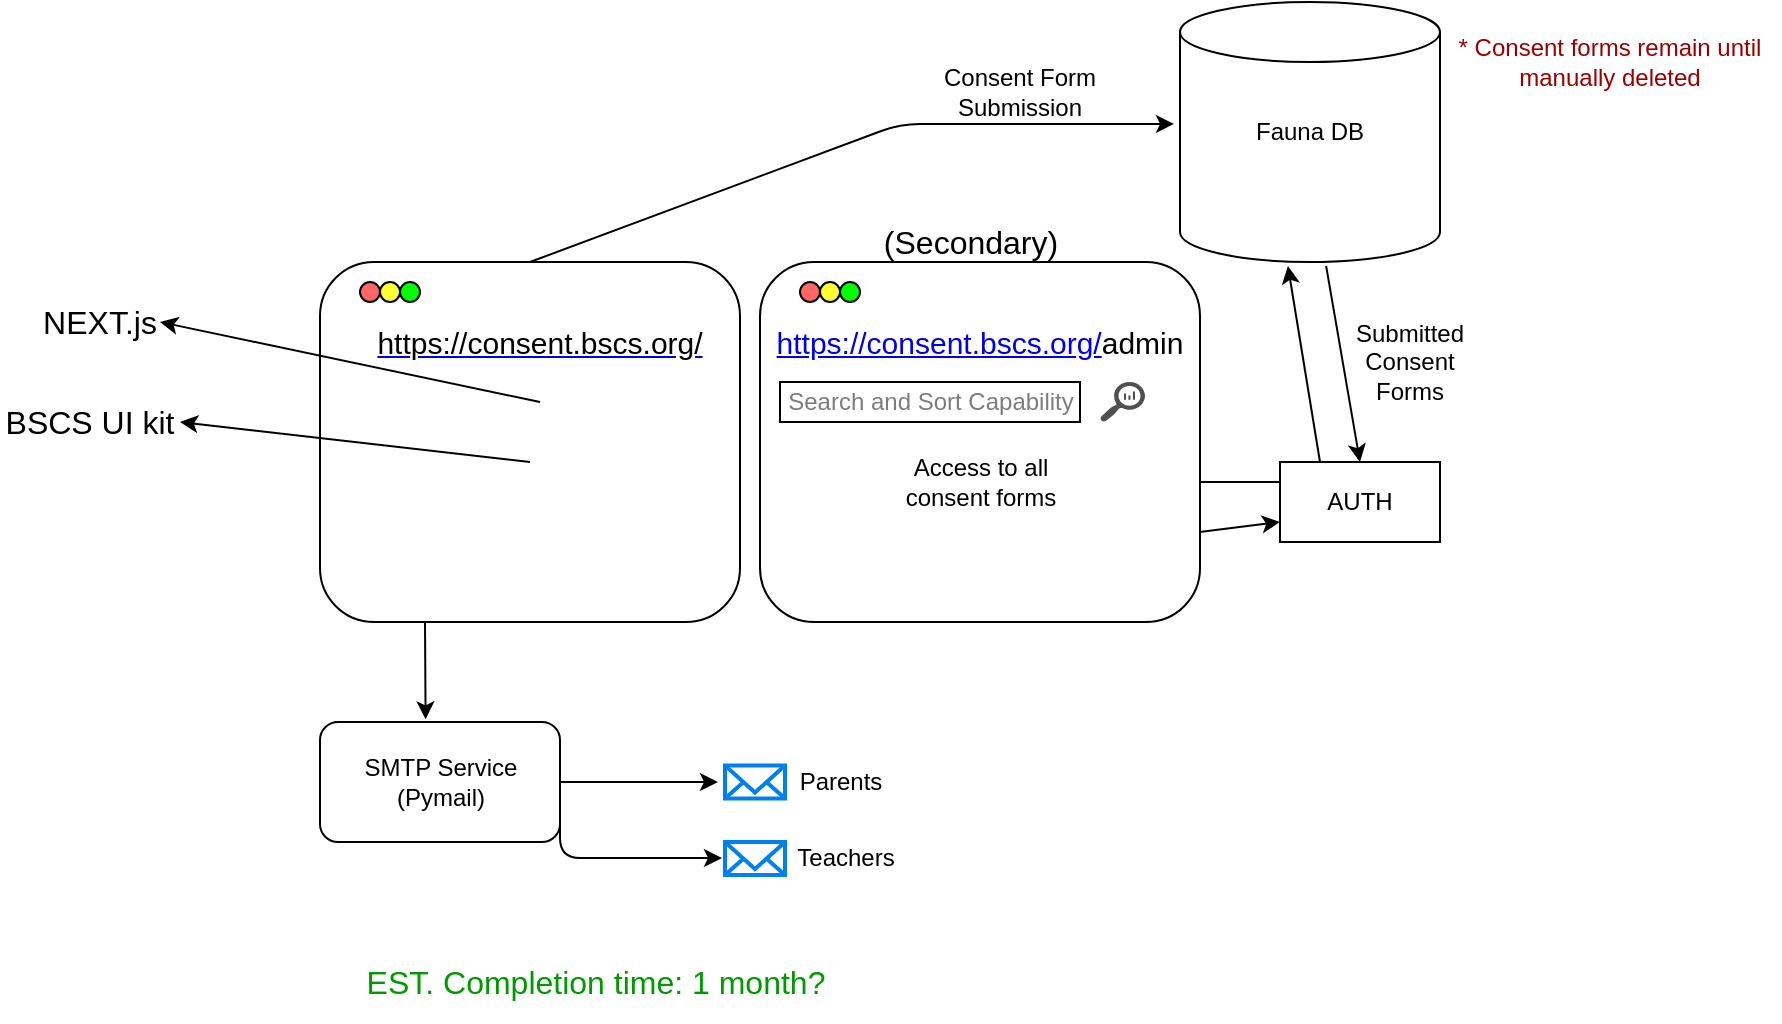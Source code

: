 <mxfile version="13.6.2" type="github">
  <diagram id="tFIpQyk1c93tESiZ2Cxx" name="Page-1">
    <mxGraphModel dx="1609" dy="507" grid="1" gridSize="10" guides="1" tooltips="1" connect="1" arrows="1" fold="1" page="1" pageScale="1" pageWidth="850" pageHeight="1100" math="0" shadow="0">
      <root>
        <mxCell id="0" />
        <mxCell id="1" parent="0" />
        <mxCell id="NN0c4MnM9youHtxZFHMD-1" value="" style="shape=cylinder2;whiteSpace=wrap;html=1;boundedLbl=1;backgroundOutline=1;size=15;" vertex="1" parent="1">
          <mxGeometry x="520" y="20" width="130" height="130" as="geometry" />
        </mxCell>
        <mxCell id="NN0c4MnM9youHtxZFHMD-2" value="Fauna DB" style="text;html=1;strokeColor=none;fillColor=none;align=center;verticalAlign=middle;whiteSpace=wrap;rounded=0;" vertex="1" parent="1">
          <mxGeometry x="535" y="60" width="100" height="50" as="geometry" />
        </mxCell>
        <mxCell id="NN0c4MnM9youHtxZFHMD-4" value="" style="rounded=1;whiteSpace=wrap;html=1;" vertex="1" parent="1">
          <mxGeometry x="90" y="150" width="210" height="180" as="geometry" />
        </mxCell>
        <mxCell id="NN0c4MnM9youHtxZFHMD-5" value="" style="ellipse;whiteSpace=wrap;html=1;fillColor=#FF6666;" vertex="1" parent="1">
          <mxGeometry x="110" y="160" width="10" height="10" as="geometry" />
        </mxCell>
        <mxCell id="NN0c4MnM9youHtxZFHMD-6" value="" style="ellipse;whiteSpace=wrap;html=1;fillColor=#FFFF33;" vertex="1" parent="1">
          <mxGeometry x="120" y="160" width="10" height="10" as="geometry" />
        </mxCell>
        <mxCell id="NN0c4MnM9youHtxZFHMD-7" value="" style="ellipse;whiteSpace=wrap;html=1;fillColor=#00FF00;" vertex="1" parent="1">
          <mxGeometry x="130" y="160" width="10" height="10" as="geometry" />
        </mxCell>
        <mxCell id="NN0c4MnM9youHtxZFHMD-10" value="&lt;a target=&quot;_blank&quot; class=&quot;c-link&quot; href=&quot;https://consent.bscs.org/&quot; style=&quot;box-sizing: inherit ; font-size: 15px ; text-align: left&quot;&gt;&lt;font color=&quot;#000000&quot; style=&quot;background-color: rgb(255 , 255 , 255)&quot;&gt;https://consent.bscs.org/&lt;/font&gt;&lt;/a&gt;" style="text;html=1;strokeColor=none;fillColor=none;align=center;verticalAlign=middle;whiteSpace=wrap;rounded=0;" vertex="1" parent="1">
          <mxGeometry x="130" y="160" width="140" height="60" as="geometry" />
        </mxCell>
        <mxCell id="NN0c4MnM9youHtxZFHMD-11" value="" style="endArrow=classic;html=1;exitX=0;exitY=0.25;exitDx=0;exitDy=0;" edge="1" parent="1" source="NN0c4MnM9youHtxZFHMD-20">
          <mxGeometry width="50" height="50" relative="1" as="geometry">
            <mxPoint x="360" y="280" as="sourcePoint" />
            <mxPoint x="490" y="260" as="targetPoint" />
            <Array as="points" />
          </mxGeometry>
        </mxCell>
        <mxCell id="NN0c4MnM9youHtxZFHMD-12" value="Submitted Consent Forms" style="text;html=1;strokeColor=none;fillColor=none;align=center;verticalAlign=middle;whiteSpace=wrap;rounded=0;" vertex="1" parent="1">
          <mxGeometry x="600" y="170" width="70" height="60" as="geometry" />
        </mxCell>
        <mxCell id="NN0c4MnM9youHtxZFHMD-14" value="" style="endArrow=classic;html=1;entryX=-0.023;entryY=0.469;entryDx=0;entryDy=0;entryPerimeter=0;exitX=0.5;exitY=0;exitDx=0;exitDy=0;" edge="1" parent="1" source="NN0c4MnM9youHtxZFHMD-4" target="NN0c4MnM9youHtxZFHMD-1">
          <mxGeometry width="50" height="50" relative="1" as="geometry">
            <mxPoint x="360" y="100" as="sourcePoint" />
            <mxPoint x="410" y="170" as="targetPoint" />
            <Array as="points">
              <mxPoint x="380" y="81" />
            </Array>
          </mxGeometry>
        </mxCell>
        <mxCell id="NN0c4MnM9youHtxZFHMD-15" value="Consent Form Submission" style="text;html=1;strokeColor=none;fillColor=none;align=center;verticalAlign=middle;whiteSpace=wrap;rounded=0;" vertex="1" parent="1">
          <mxGeometry x="400" y="40" width="80" height="50" as="geometry" />
        </mxCell>
        <mxCell id="NN0c4MnM9youHtxZFHMD-16" value="" style="endArrow=classic;html=1;exitX=0.5;exitY=1;exitDx=0;exitDy=0;" edge="1" parent="1" source="NN0c4MnM9youHtxZFHMD-10">
          <mxGeometry width="50" height="50" relative="1" as="geometry">
            <mxPoint x="180" y="310" as="sourcePoint" />
            <mxPoint x="10" y="180" as="targetPoint" />
          </mxGeometry>
        </mxCell>
        <mxCell id="NN0c4MnM9youHtxZFHMD-17" value="&lt;font style=&quot;font-size: 16px&quot;&gt;NEXT.js&lt;/font&gt;" style="text;html=1;strokeColor=none;fillColor=none;align=center;verticalAlign=middle;whiteSpace=wrap;rounded=0;" vertex="1" parent="1">
          <mxGeometry x="-50" y="160" width="60" height="40" as="geometry" />
        </mxCell>
        <mxCell id="NN0c4MnM9youHtxZFHMD-18" value="" style="endArrow=classic;html=1;" edge="1" parent="1">
          <mxGeometry width="50" height="50" relative="1" as="geometry">
            <mxPoint x="195" y="250" as="sourcePoint" />
            <mxPoint x="20" y="230" as="targetPoint" />
            <Array as="points">
              <mxPoint x="195" y="250" />
            </Array>
          </mxGeometry>
        </mxCell>
        <mxCell id="NN0c4MnM9youHtxZFHMD-19" value="&lt;font style=&quot;font-size: 16px&quot;&gt;BSCS UI kit&lt;/font&gt;" style="text;html=1;strokeColor=none;fillColor=none;align=center;verticalAlign=middle;whiteSpace=wrap;rounded=0;" vertex="1" parent="1">
          <mxGeometry x="-70" y="215" width="90" height="30" as="geometry" />
        </mxCell>
        <mxCell id="NN0c4MnM9youHtxZFHMD-20" value="" style="rounded=0;whiteSpace=wrap;html=1;fillColor=#FFFFFF;" vertex="1" parent="1">
          <mxGeometry x="570" y="250" width="80" height="40" as="geometry" />
        </mxCell>
        <mxCell id="NN0c4MnM9youHtxZFHMD-21" value="" style="endArrow=classic;html=1;exitX=0.562;exitY=1.015;exitDx=0;exitDy=0;exitPerimeter=0;entryX=0.5;entryY=0;entryDx=0;entryDy=0;" edge="1" parent="1" source="NN0c4MnM9youHtxZFHMD-1" target="NN0c4MnM9youHtxZFHMD-20">
          <mxGeometry width="50" height="50" relative="1" as="geometry">
            <mxPoint x="593.06" y="151.95" as="sourcePoint" />
            <mxPoint x="470" y="240" as="targetPoint" />
            <Array as="points" />
          </mxGeometry>
        </mxCell>
        <mxCell id="NN0c4MnM9youHtxZFHMD-22" value="AUTH" style="text;html=1;strokeColor=none;fillColor=none;align=center;verticalAlign=middle;whiteSpace=wrap;rounded=0;" vertex="1" parent="1">
          <mxGeometry x="590" y="260" width="40" height="20" as="geometry" />
        </mxCell>
        <mxCell id="NN0c4MnM9youHtxZFHMD-24" value="" style="endArrow=classic;html=1;exitX=0.25;exitY=0;exitDx=0;exitDy=0;entryX=0.415;entryY=1.015;entryDx=0;entryDy=0;entryPerimeter=0;" edge="1" parent="1" source="NN0c4MnM9youHtxZFHMD-20" target="NN0c4MnM9youHtxZFHMD-1">
          <mxGeometry width="50" height="50" relative="1" as="geometry">
            <mxPoint x="520" y="225" as="sourcePoint" />
            <mxPoint x="570" y="175" as="targetPoint" />
          </mxGeometry>
        </mxCell>
        <mxCell id="NN0c4MnM9youHtxZFHMD-25" value="" style="endArrow=classic;html=1;entryX=0;entryY=0.75;entryDx=0;entryDy=0;" edge="1" parent="1" target="NN0c4MnM9youHtxZFHMD-20">
          <mxGeometry width="50" height="50" relative="1" as="geometry">
            <mxPoint x="490" y="290" as="sourcePoint" />
            <mxPoint x="410" y="250" as="targetPoint" />
          </mxGeometry>
        </mxCell>
        <mxCell id="NN0c4MnM9youHtxZFHMD-26" value="&lt;font style=&quot;font-size: 16px&quot; color=&quot;#009900&quot;&gt;EST. Completion time: 1 month?&lt;/font&gt;" style="text;html=1;strokeColor=none;fillColor=none;align=center;verticalAlign=middle;whiteSpace=wrap;rounded=0;strokeWidth=3;" vertex="1" parent="1">
          <mxGeometry x="77.5" y="490" width="300" height="40" as="geometry" />
        </mxCell>
        <mxCell id="NN0c4MnM9youHtxZFHMD-27" value="" style="rounded=1;whiteSpace=wrap;html=1;" vertex="1" parent="1">
          <mxGeometry x="310" y="150" width="220" height="180" as="geometry" />
        </mxCell>
        <mxCell id="NN0c4MnM9youHtxZFHMD-28" value="" style="ellipse;whiteSpace=wrap;html=1;fillColor=#FF6666;" vertex="1" parent="1">
          <mxGeometry x="330" y="160" width="10" height="10" as="geometry" />
        </mxCell>
        <mxCell id="NN0c4MnM9youHtxZFHMD-29" value="" style="ellipse;whiteSpace=wrap;html=1;fillColor=#FFFF33;" vertex="1" parent="1">
          <mxGeometry x="340" y="160" width="10" height="10" as="geometry" />
        </mxCell>
        <mxCell id="NN0c4MnM9youHtxZFHMD-30" value="" style="ellipse;whiteSpace=wrap;html=1;fillColor=#00FF00;" vertex="1" parent="1">
          <mxGeometry x="350" y="160" width="10" height="10" as="geometry" />
        </mxCell>
        <mxCell id="NN0c4MnM9youHtxZFHMD-31" value="&lt;font color=&quot;#000000&quot; style=&quot;box-sizing: inherit ; font-size: 15px ; text-align: left ; background-color: rgb(255 , 255 , 255)&quot;&gt;&lt;a target=&quot;_blank&quot; class=&quot;c-link&quot; href=&quot;https://consent.bscs.org/&quot; style=&quot;box-sizing: inherit ; font-size: 15px ; text-align: left&quot;&gt;https://consent.bscs.org/&lt;/a&gt;admin&lt;/font&gt;" style="text;html=1;strokeColor=none;fillColor=none;align=center;verticalAlign=middle;whiteSpace=wrap;rounded=0;" vertex="1" parent="1">
          <mxGeometry x="310" y="160" width="220" height="60" as="geometry" />
        </mxCell>
        <mxCell id="NN0c4MnM9youHtxZFHMD-32" value="&lt;font style=&quot;font-size: 16px&quot;&gt;(Secondary)&lt;/font&gt;" style="text;html=1;strokeColor=none;fillColor=none;align=center;verticalAlign=middle;whiteSpace=wrap;rounded=0;" vertex="1" parent="1">
          <mxGeometry x="372.5" y="120" width="85" height="40" as="geometry" />
        </mxCell>
        <mxCell id="NN0c4MnM9youHtxZFHMD-33" value="Access to all consent forms" style="text;html=1;strokeColor=none;fillColor=none;align=center;verticalAlign=middle;whiteSpace=wrap;rounded=0;" vertex="1" parent="1">
          <mxGeometry x="367.5" y="230" width="105" height="60" as="geometry" />
        </mxCell>
        <mxCell id="NN0c4MnM9youHtxZFHMD-35" value="" style="rounded=0;whiteSpace=wrap;html=1;strokeWidth=1;fillColor=#FFFFFF;" vertex="1" parent="1">
          <mxGeometry x="320" y="210" width="150" height="20" as="geometry" />
        </mxCell>
        <mxCell id="NN0c4MnM9youHtxZFHMD-36" value="" style="pointerEvents=1;shadow=0;dashed=0;html=1;strokeColor=none;labelPosition=center;verticalLabelPosition=bottom;verticalAlign=top;align=center;fillColor=#505050;shape=mxgraph.mscae.oms.log_search" vertex="1" parent="1">
          <mxGeometry x="480" y="210" width="22.5" height="20" as="geometry" />
        </mxCell>
        <mxCell id="NN0c4MnM9youHtxZFHMD-38" value="&lt;font color=&quot;#7d7d7d&quot;&gt;Search and Sort Capability&lt;/font&gt;" style="text;html=1;strokeColor=none;fillColor=none;align=center;verticalAlign=middle;whiteSpace=wrap;rounded=0;" vertex="1" parent="1">
          <mxGeometry x="322.5" y="210" width="145" height="20" as="geometry" />
        </mxCell>
        <mxCell id="NN0c4MnM9youHtxZFHMD-41" value="&lt;font color=&quot;#990000&quot;&gt;* Consent forms remain until manually deleted&lt;/font&gt;" style="text;html=1;strokeColor=none;fillColor=none;align=center;verticalAlign=middle;whiteSpace=wrap;rounded=0;" vertex="1" parent="1">
          <mxGeometry x="650" y="30" width="170" height="40" as="geometry" />
        </mxCell>
        <mxCell id="NN0c4MnM9youHtxZFHMD-42" value="" style="rounded=1;whiteSpace=wrap;html=1;strokeWidth=1;fillColor=#FFFFFF;" vertex="1" parent="1">
          <mxGeometry x="90" y="380" width="120" height="60" as="geometry" />
        </mxCell>
        <mxCell id="NN0c4MnM9youHtxZFHMD-43" value="SMTP Service (Pymail)" style="text;html=1;strokeColor=none;fillColor=none;align=center;verticalAlign=middle;whiteSpace=wrap;rounded=0;" vertex="1" parent="1">
          <mxGeometry x="102.5" y="390" width="95" height="40" as="geometry" />
        </mxCell>
        <mxCell id="NN0c4MnM9youHtxZFHMD-44" value="" style="endArrow=classic;html=1;exitX=0.25;exitY=1;exitDx=0;exitDy=0;entryX=0.44;entryY=-0.022;entryDx=0;entryDy=0;entryPerimeter=0;" edge="1" parent="1" source="NN0c4MnM9youHtxZFHMD-4" target="NN0c4MnM9youHtxZFHMD-42">
          <mxGeometry width="50" height="50" relative="1" as="geometry">
            <mxPoint x="160" y="430" as="sourcePoint" />
            <mxPoint x="210" y="380" as="targetPoint" />
          </mxGeometry>
        </mxCell>
        <mxCell id="NN0c4MnM9youHtxZFHMD-48" value="" style="html=1;verticalLabelPosition=bottom;align=center;labelBackgroundColor=#ffffff;verticalAlign=top;strokeWidth=2;strokeColor=#0080F0;shadow=0;dashed=0;shape=mxgraph.ios7.icons.mail;fillColor=#FFFFFF;" vertex="1" parent="1">
          <mxGeometry x="292.5" y="440" width="30" height="16.5" as="geometry" />
        </mxCell>
        <mxCell id="NN0c4MnM9youHtxZFHMD-49" value="" style="html=1;verticalLabelPosition=bottom;align=center;labelBackgroundColor=#ffffff;verticalAlign=top;strokeWidth=2;strokeColor=#0080F0;shadow=0;dashed=0;shape=mxgraph.ios7.icons.mail;fillColor=#FFFFFF;" vertex="1" parent="1">
          <mxGeometry x="292.5" y="401.75" width="30" height="16.5" as="geometry" />
        </mxCell>
        <mxCell id="NN0c4MnM9youHtxZFHMD-50" value="" style="endArrow=classic;html=1;exitX=1;exitY=0.5;exitDx=0;exitDy=0;entryX=-0.117;entryY=0.5;entryDx=0;entryDy=0;entryPerimeter=0;" edge="1" parent="1" source="NN0c4MnM9youHtxZFHMD-42" target="NN0c4MnM9youHtxZFHMD-49">
          <mxGeometry width="50" height="50" relative="1" as="geometry">
            <mxPoint x="230" y="510" as="sourcePoint" />
            <mxPoint x="280" y="460" as="targetPoint" />
          </mxGeometry>
        </mxCell>
        <mxCell id="NN0c4MnM9youHtxZFHMD-51" value="" style="endArrow=classic;html=1;entryX=-0.05;entryY=0.485;entryDx=0;entryDy=0;entryPerimeter=0;" edge="1" parent="1" target="NN0c4MnM9youHtxZFHMD-48">
          <mxGeometry width="50" height="50" relative="1" as="geometry">
            <mxPoint x="210" y="410" as="sourcePoint" />
            <mxPoint x="280" y="460" as="targetPoint" />
            <Array as="points">
              <mxPoint x="210" y="448" />
            </Array>
          </mxGeometry>
        </mxCell>
        <mxCell id="NN0c4MnM9youHtxZFHMD-55" value="Parents" style="text;html=1;strokeColor=none;fillColor=none;align=center;verticalAlign=middle;whiteSpace=wrap;rounded=0;" vertex="1" parent="1">
          <mxGeometry x="322.5" y="400" width="55" height="20" as="geometry" />
        </mxCell>
        <mxCell id="NN0c4MnM9youHtxZFHMD-57" value="Teachers" style="text;html=1;strokeColor=none;fillColor=none;align=center;verticalAlign=middle;whiteSpace=wrap;rounded=0;" vertex="1" parent="1">
          <mxGeometry x="322.5" y="438.25" width="60" height="20" as="geometry" />
        </mxCell>
      </root>
    </mxGraphModel>
  </diagram>
</mxfile>
